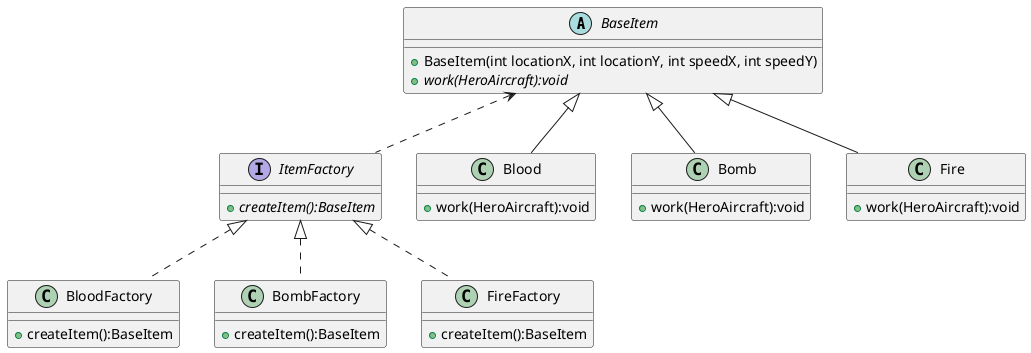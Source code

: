 @startuml
'https://plantuml.com/sequence-diagram

abstract class BaseItem{
    + BaseItem(int locationX, int locationY, int speedX, int speedY)
    + {abstract} work(HeroAircraft):void
}
interface ItemFactory{
    + {abstract}createItem():BaseItem
}
class BloodFactory{
    + createItem():BaseItem
}
class BombFactory{
    + createItem():BaseItem
}
class FireFactory{
    + createItem():BaseItem
}
class Blood{
    + work(HeroAircraft):void
}
class Bomb{
    + work(HeroAircraft):void
}
class Fire{
    + work(HeroAircraft):void
}
BaseItem <.. ItemFactory
BaseItem <|-- Blood
BaseItem <|-- Bomb
BaseItem <|-- Fire
ItemFactory <|.. BloodFactory
ItemFactory <|.. BombFactory
ItemFactory <|.. FireFactory
@enduml